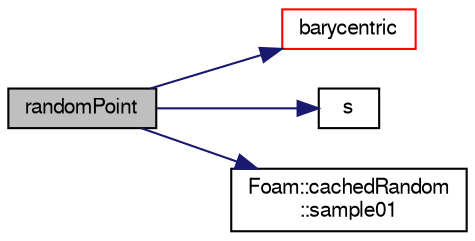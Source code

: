 digraph "randomPoint"
{
  bgcolor="transparent";
  edge [fontname="FreeSans",fontsize="10",labelfontname="FreeSans",labelfontsize="10"];
  node [fontname="FreeSans",fontsize="10",shape=record];
  rankdir="LR";
  Node245 [label="randomPoint",height=0.2,width=0.4,color="black", fillcolor="grey75", style="filled", fontcolor="black"];
  Node245 -> Node246 [color="midnightblue",fontsize="10",style="solid",fontname="FreeSans"];
  Node246 [label="barycentric",height=0.2,width=0.4,color="red",URL="$a27586.html#ac424fec442e3558133673e4c23daa46e",tooltip="Calculate the barycentric coordinates of the given. "];
  Node245 -> Node257 [color="midnightblue",fontsize="10",style="solid",fontname="FreeSans"];
  Node257 [label="s",height=0.2,width=0.4,color="black",URL="$a18905.html#abb9c4233033fad2ad0206cd4adad3b9f"];
  Node245 -> Node262 [color="midnightblue",fontsize="10",style="solid",fontname="FreeSans"];
  Node262 [label="Foam::cachedRandom\l::sample01",height=0.2,width=0.4,color="black",URL="$a28134.html#a69e8ec3910ef84b36df7af5b8e692c0a",tooltip="Return a sample whose components lie in the range 0-1. "];
}
